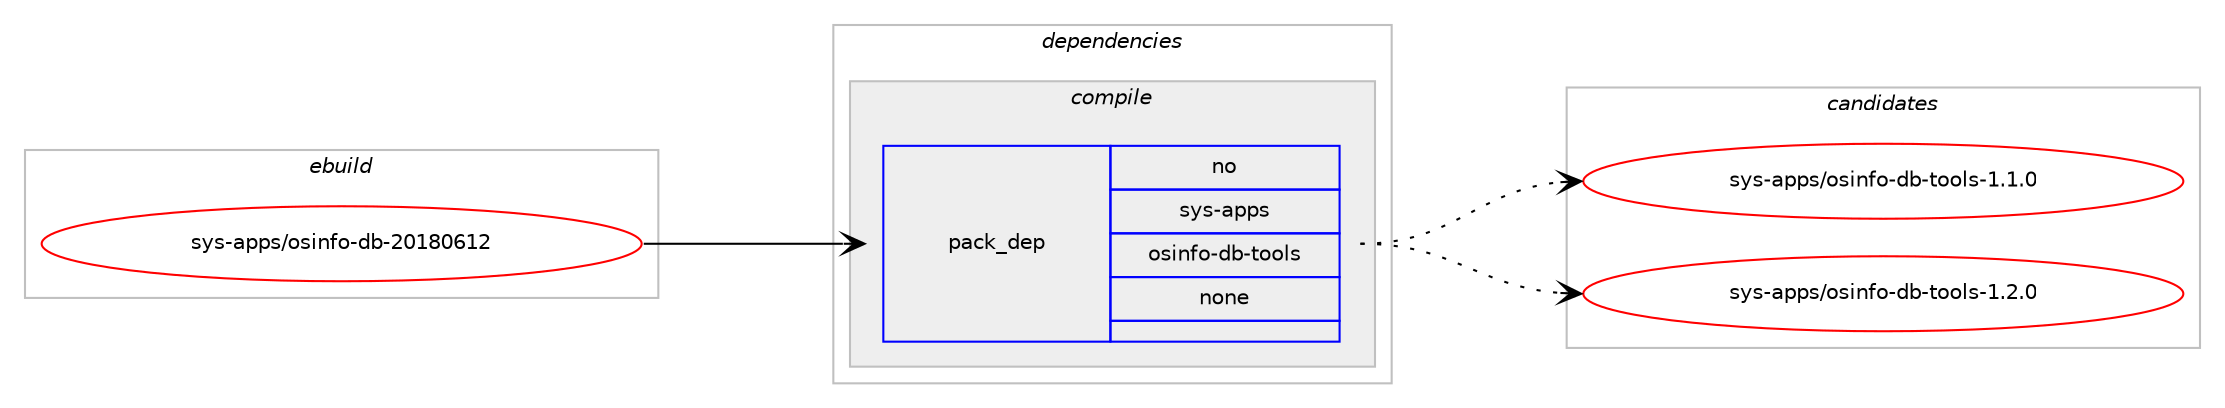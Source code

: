 digraph prolog {

# *************
# Graph options
# *************

newrank=true;
concentrate=true;
compound=true;
graph [rankdir=LR,fontname=Helvetica,fontsize=10,ranksep=1.5];#, ranksep=2.5, nodesep=0.2];
edge  [arrowhead=vee];
node  [fontname=Helvetica,fontsize=10];

# **********
# The ebuild
# **********

subgraph cluster_leftcol {
color=gray;
rank=same;
label=<<i>ebuild</i>>;
id [label="sys-apps/osinfo-db-20180612", color=red, width=4, href="../sys-apps/osinfo-db-20180612.svg"];
}

# ****************
# The dependencies
# ****************

subgraph cluster_midcol {
color=gray;
label=<<i>dependencies</i>>;
subgraph cluster_compile {
fillcolor="#eeeeee";
style=filled;
label=<<i>compile</i>>;
subgraph pack10639 {
dependency15595 [label=<<TABLE BORDER="0" CELLBORDER="1" CELLSPACING="0" CELLPADDING="4" WIDTH="220"><TR><TD ROWSPAN="6" CELLPADDING="30">pack_dep</TD></TR><TR><TD WIDTH="110">no</TD></TR><TR><TD>sys-apps</TD></TR><TR><TD>osinfo-db-tools</TD></TR><TR><TD>none</TD></TR><TR><TD></TD></TR></TABLE>>, shape=none, color=blue];
}
id:e -> dependency15595:w [weight=20,style="solid",arrowhead="vee"];
}
subgraph cluster_compileandrun {
fillcolor="#eeeeee";
style=filled;
label=<<i>compile and run</i>>;
}
subgraph cluster_run {
fillcolor="#eeeeee";
style=filled;
label=<<i>run</i>>;
}
}

# **************
# The candidates
# **************

subgraph cluster_choices {
rank=same;
color=gray;
label=<<i>candidates</i>>;

subgraph choice10639 {
color=black;
nodesep=1;
choice115121115459711211211547111115105110102111451009845116111111108115454946494648 [label="sys-apps/osinfo-db-tools-1.1.0", color=red, width=4,href="../sys-apps/osinfo-db-tools-1.1.0.svg"];
choice115121115459711211211547111115105110102111451009845116111111108115454946504648 [label="sys-apps/osinfo-db-tools-1.2.0", color=red, width=4,href="../sys-apps/osinfo-db-tools-1.2.0.svg"];
dependency15595:e -> choice115121115459711211211547111115105110102111451009845116111111108115454946494648:w [style=dotted,weight="100"];
dependency15595:e -> choice115121115459711211211547111115105110102111451009845116111111108115454946504648:w [style=dotted,weight="100"];
}
}

}
